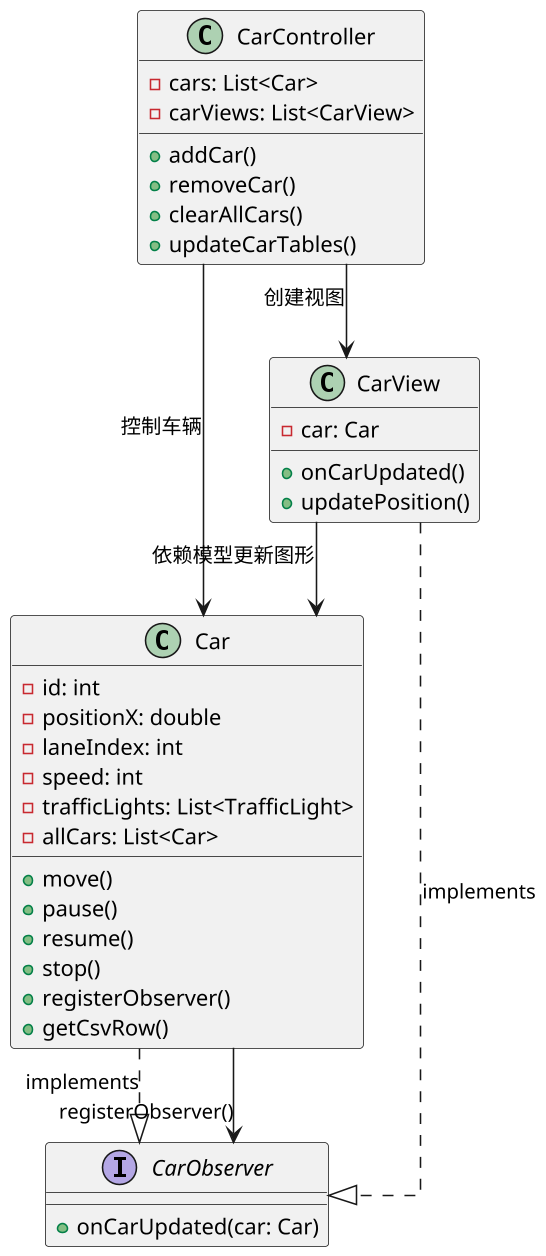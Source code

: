 @startuml


skinparam linetype ortho
skinparam dpi 150
skinparam defaultTextAlignment center

' ========== 类定义 ==========
class Car {
  - id: int
  - positionX: double
  - laneIndex: int
  - speed: int
  - trafficLights: List<TrafficLight>
  - allCars: List<Car>
  + move()
  + pause()
  + resume()
  + stop()
  + registerObserver()
  + getCsvRow()
}

class CarController {
  - cars: List<Car>
  - carViews: List<CarView>
  + addCar()
  + removeCar()
  + clearAllCars()
  + updateCarTables()
}

class CarView {
  - car: Car
  + onCarUpdated()
  + updatePosition()
}

interface CarObserver {
  + onCarUpdated(car: Car)
}

Car ..|> CarObserver : implements
CarView ..|> CarObserver : implements
Car --> CarObserver : registerObserver()

CarController --> Car : 控制车辆
CarController --> CarView : 创建视图
CarView --> Car : 依赖模型更新图形

@enduml
